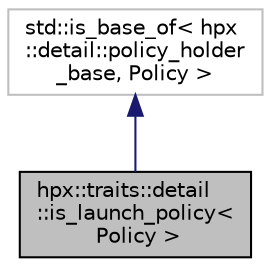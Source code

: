 digraph "hpx::traits::detail::is_launch_policy&lt; Policy &gt;"
{
  edge [fontname="Helvetica",fontsize="10",labelfontname="Helvetica",labelfontsize="10"];
  node [fontname="Helvetica",fontsize="10",shape=record];
  Node4 [label="hpx::traits::detail\l::is_launch_policy\<\l Policy \>",height=0.2,width=0.4,color="black", fillcolor="grey75", style="filled", fontcolor="black"];
  Node5 -> Node4 [dir="back",color="midnightblue",fontsize="10",style="solid",fontname="Helvetica"];
  Node5 [label="std::is_base_of\< hpx\l::detail::policy_holder\l_base, Policy \>",height=0.2,width=0.4,color="grey75", fillcolor="white", style="filled"];
}
